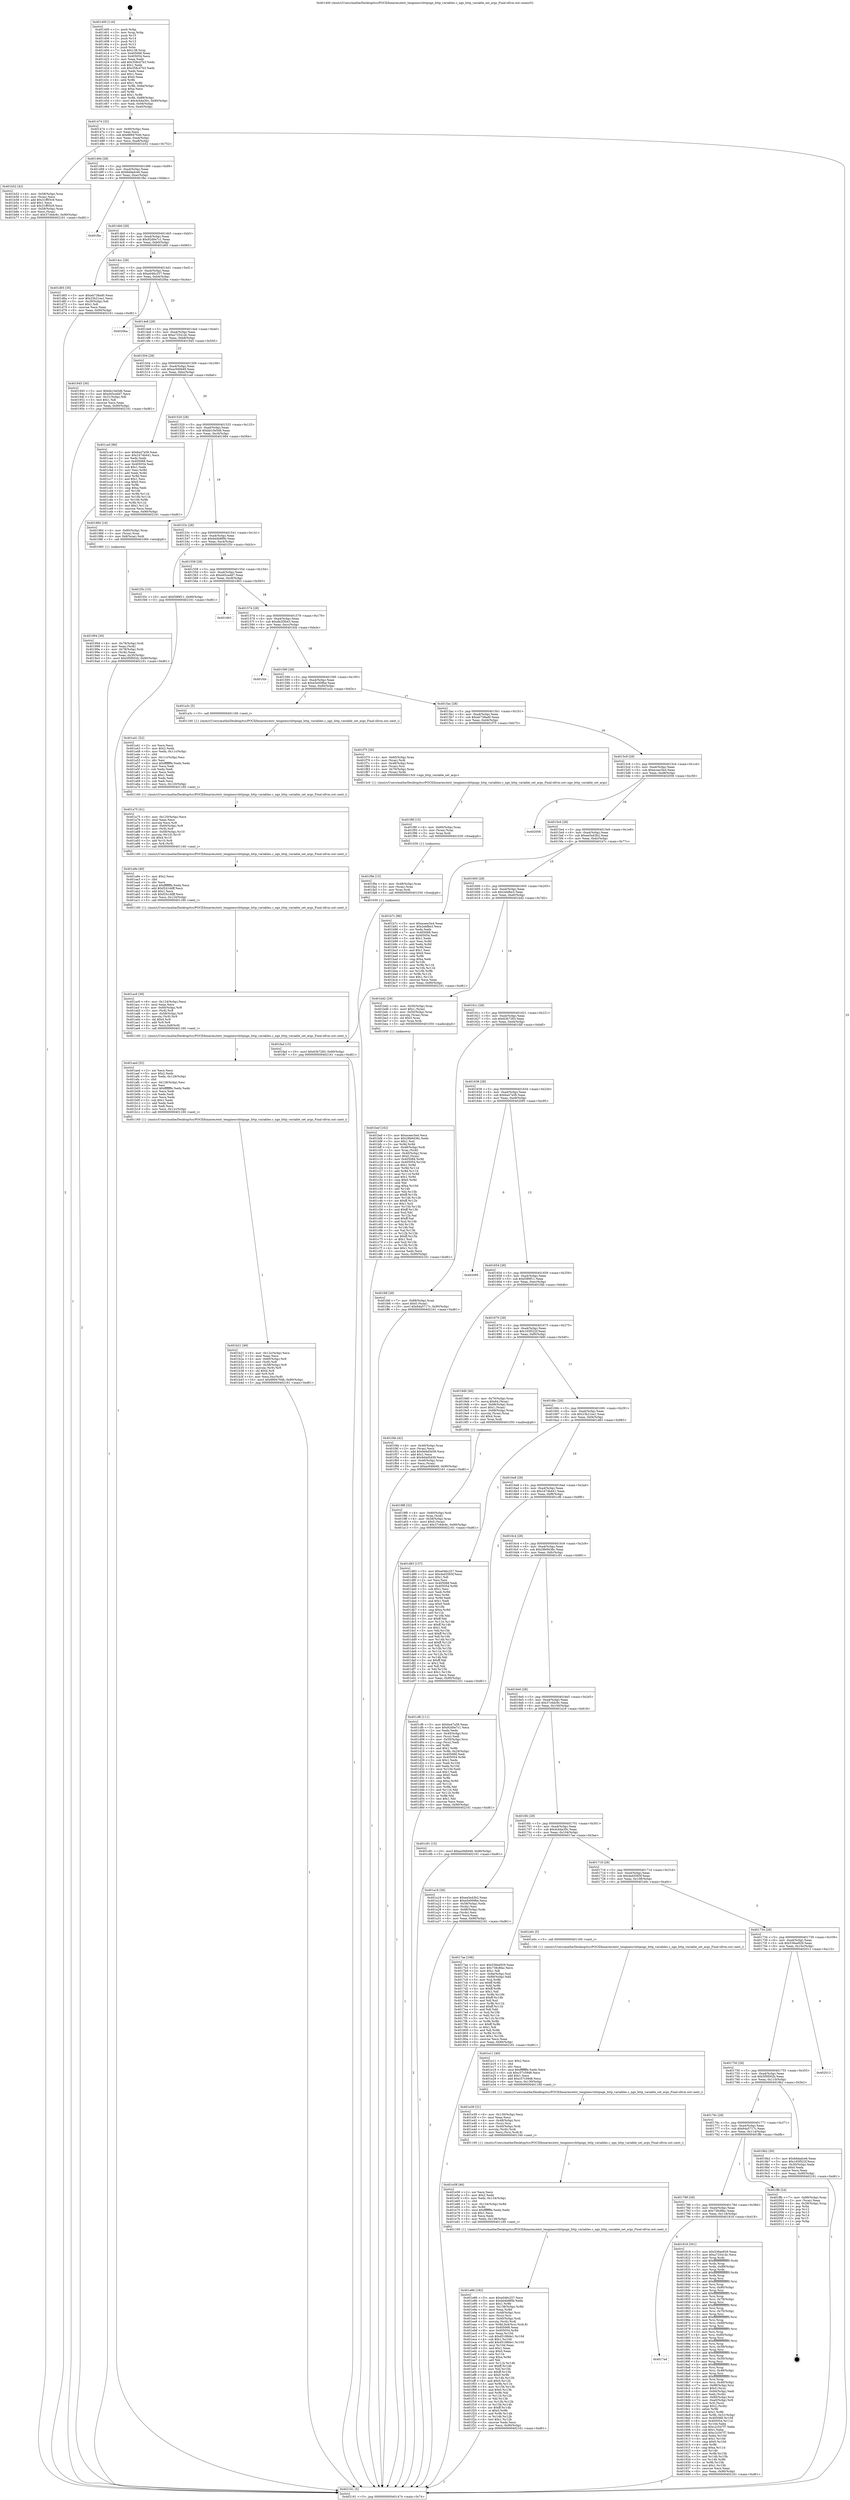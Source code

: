 digraph "0x401400" {
  label = "0x401400 (/mnt/c/Users/mathe/Desktop/tcc/POCII/binaries/extr_tenginesrchttpngx_http_variables.c_ngx_http_variable_set_args_Final-ollvm.out::main(0))"
  labelloc = "t"
  node[shape=record]

  Entry [label="",width=0.3,height=0.3,shape=circle,fillcolor=black,style=filled]
  "0x401474" [label="{
     0x401474 [32]\l
     | [instrs]\l
     &nbsp;&nbsp;0x401474 \<+6\>: mov -0x90(%rbp),%eax\l
     &nbsp;&nbsp;0x40147a \<+2\>: mov %eax,%ecx\l
     &nbsp;&nbsp;0x40147c \<+6\>: sub $0x88947646,%ecx\l
     &nbsp;&nbsp;0x401482 \<+6\>: mov %eax,-0xa4(%rbp)\l
     &nbsp;&nbsp;0x401488 \<+6\>: mov %ecx,-0xa8(%rbp)\l
     &nbsp;&nbsp;0x40148e \<+6\>: je 0000000000401b52 \<main+0x752\>\l
  }"]
  "0x401b52" [label="{
     0x401b52 [42]\l
     | [instrs]\l
     &nbsp;&nbsp;0x401b52 \<+4\>: mov -0x58(%rbp),%rax\l
     &nbsp;&nbsp;0x401b56 \<+2\>: mov (%rax),%ecx\l
     &nbsp;&nbsp;0x401b58 \<+6\>: add $0x31ff05c9,%ecx\l
     &nbsp;&nbsp;0x401b5e \<+3\>: add $0x1,%ecx\l
     &nbsp;&nbsp;0x401b61 \<+6\>: sub $0x31ff05c9,%ecx\l
     &nbsp;&nbsp;0x401b67 \<+4\>: mov -0x58(%rbp),%rax\l
     &nbsp;&nbsp;0x401b6b \<+2\>: mov %ecx,(%rax)\l
     &nbsp;&nbsp;0x401b6d \<+10\>: movl $0x37c6dc9c,-0x90(%rbp)\l
     &nbsp;&nbsp;0x401b77 \<+5\>: jmp 0000000000402161 \<main+0xd61\>\l
  }"]
  "0x401494" [label="{
     0x401494 [28]\l
     | [instrs]\l
     &nbsp;&nbsp;0x401494 \<+5\>: jmp 0000000000401499 \<main+0x99\>\l
     &nbsp;&nbsp;0x401499 \<+6\>: mov -0xa4(%rbp),%eax\l
     &nbsp;&nbsp;0x40149f \<+5\>: sub $0x8ddadce6,%eax\l
     &nbsp;&nbsp;0x4014a4 \<+6\>: mov %eax,-0xac(%rbp)\l
     &nbsp;&nbsp;0x4014aa \<+6\>: je 0000000000401fbc \<main+0xbbc\>\l
  }"]
  Exit [label="",width=0.3,height=0.3,shape=circle,fillcolor=black,style=filled,peripheries=2]
  "0x401fbc" [label="{
     0x401fbc\l
  }", style=dashed]
  "0x4014b0" [label="{
     0x4014b0 [28]\l
     | [instrs]\l
     &nbsp;&nbsp;0x4014b0 \<+5\>: jmp 00000000004014b5 \<main+0xb5\>\l
     &nbsp;&nbsp;0x4014b5 \<+6\>: mov -0xa4(%rbp),%eax\l
     &nbsp;&nbsp;0x4014bb \<+5\>: sub $0x92d0e7c1,%eax\l
     &nbsp;&nbsp;0x4014c0 \<+6\>: mov %eax,-0xb0(%rbp)\l
     &nbsp;&nbsp;0x4014c6 \<+6\>: je 0000000000401d65 \<main+0x965\>\l
  }"]
  "0x401fad" [label="{
     0x401fad [15]\l
     | [instrs]\l
     &nbsp;&nbsp;0x401fad \<+10\>: movl $0x63b7283,-0x90(%rbp)\l
     &nbsp;&nbsp;0x401fb7 \<+5\>: jmp 0000000000402161 \<main+0xd61\>\l
  }"]
  "0x401d65" [label="{
     0x401d65 [30]\l
     | [instrs]\l
     &nbsp;&nbsp;0x401d65 \<+5\>: mov $0xeb738ad0,%eax\l
     &nbsp;&nbsp;0x401d6a \<+5\>: mov $0x23b21ea1,%ecx\l
     &nbsp;&nbsp;0x401d6f \<+3\>: mov -0x29(%rbp),%dl\l
     &nbsp;&nbsp;0x401d72 \<+3\>: test $0x1,%dl\l
     &nbsp;&nbsp;0x401d75 \<+3\>: cmovne %ecx,%eax\l
     &nbsp;&nbsp;0x401d78 \<+6\>: mov %eax,-0x90(%rbp)\l
     &nbsp;&nbsp;0x401d7e \<+5\>: jmp 0000000000402161 \<main+0xd61\>\l
  }"]
  "0x4014cc" [label="{
     0x4014cc [28]\l
     | [instrs]\l
     &nbsp;&nbsp;0x4014cc \<+5\>: jmp 00000000004014d1 \<main+0xd1\>\l
     &nbsp;&nbsp;0x4014d1 \<+6\>: mov -0xa4(%rbp),%eax\l
     &nbsp;&nbsp;0x4014d7 \<+5\>: sub $0xa046c257,%eax\l
     &nbsp;&nbsp;0x4014dc \<+6\>: mov %eax,-0xb4(%rbp)\l
     &nbsp;&nbsp;0x4014e2 \<+6\>: je 00000000004020ba \<main+0xcba\>\l
  }"]
  "0x401f9e" [label="{
     0x401f9e [15]\l
     | [instrs]\l
     &nbsp;&nbsp;0x401f9e \<+4\>: mov -0x48(%rbp),%rax\l
     &nbsp;&nbsp;0x401fa2 \<+3\>: mov (%rax),%rax\l
     &nbsp;&nbsp;0x401fa5 \<+3\>: mov %rax,%rdi\l
     &nbsp;&nbsp;0x401fa8 \<+5\>: call 0000000000401030 \<free@plt\>\l
     | [calls]\l
     &nbsp;&nbsp;0x401030 \{1\} (unknown)\l
  }"]
  "0x4020ba" [label="{
     0x4020ba\l
  }", style=dashed]
  "0x4014e8" [label="{
     0x4014e8 [28]\l
     | [instrs]\l
     &nbsp;&nbsp;0x4014e8 \<+5\>: jmp 00000000004014ed \<main+0xed\>\l
     &nbsp;&nbsp;0x4014ed \<+6\>: mov -0xa4(%rbp),%eax\l
     &nbsp;&nbsp;0x4014f3 \<+5\>: sub $0xa72541dc,%eax\l
     &nbsp;&nbsp;0x4014f8 \<+6\>: mov %eax,-0xb8(%rbp)\l
     &nbsp;&nbsp;0x4014fe \<+6\>: je 0000000000401945 \<main+0x545\>\l
  }"]
  "0x401f8f" [label="{
     0x401f8f [15]\l
     | [instrs]\l
     &nbsp;&nbsp;0x401f8f \<+4\>: mov -0x60(%rbp),%rax\l
     &nbsp;&nbsp;0x401f93 \<+3\>: mov (%rax),%rax\l
     &nbsp;&nbsp;0x401f96 \<+3\>: mov %rax,%rdi\l
     &nbsp;&nbsp;0x401f99 \<+5\>: call 0000000000401030 \<free@plt\>\l
     | [calls]\l
     &nbsp;&nbsp;0x401030 \{1\} (unknown)\l
  }"]
  "0x401945" [label="{
     0x401945 [30]\l
     | [instrs]\l
     &nbsp;&nbsp;0x401945 \<+5\>: mov $0xbb10e5d6,%eax\l
     &nbsp;&nbsp;0x40194a \<+5\>: mov $0xd45cedd7,%ecx\l
     &nbsp;&nbsp;0x40194f \<+3\>: mov -0x31(%rbp),%dl\l
     &nbsp;&nbsp;0x401952 \<+3\>: test $0x1,%dl\l
     &nbsp;&nbsp;0x401955 \<+3\>: cmovne %ecx,%eax\l
     &nbsp;&nbsp;0x401958 \<+6\>: mov %eax,-0x90(%rbp)\l
     &nbsp;&nbsp;0x40195e \<+5\>: jmp 0000000000402161 \<main+0xd61\>\l
  }"]
  "0x401504" [label="{
     0x401504 [28]\l
     | [instrs]\l
     &nbsp;&nbsp;0x401504 \<+5\>: jmp 0000000000401509 \<main+0x109\>\l
     &nbsp;&nbsp;0x401509 \<+6\>: mov -0xa4(%rbp),%eax\l
     &nbsp;&nbsp;0x40150f \<+5\>: sub $0xac949d49,%eax\l
     &nbsp;&nbsp;0x401514 \<+6\>: mov %eax,-0xbc(%rbp)\l
     &nbsp;&nbsp;0x40151a \<+6\>: je 0000000000401ca0 \<main+0x8a0\>\l
  }"]
  "0x401e86" [label="{
     0x401e86 [182]\l
     | [instrs]\l
     &nbsp;&nbsp;0x401e86 \<+5\>: mov $0xa046c257,%ecx\l
     &nbsp;&nbsp;0x401e8b \<+5\>: mov $0xbd4b8f0b,%edx\l
     &nbsp;&nbsp;0x401e90 \<+3\>: mov $0x1,%r9b\l
     &nbsp;&nbsp;0x401e93 \<+7\>: mov -0x138(%rbp),%r8d\l
     &nbsp;&nbsp;0x401e9a \<+4\>: imul %eax,%r8d\l
     &nbsp;&nbsp;0x401e9e \<+4\>: mov -0x48(%rbp),%rsi\l
     &nbsp;&nbsp;0x401ea2 \<+3\>: mov (%rsi),%rsi\l
     &nbsp;&nbsp;0x401ea5 \<+4\>: mov -0x40(%rbp),%rdi\l
     &nbsp;&nbsp;0x401ea9 \<+3\>: movslq (%rdi),%rdi\l
     &nbsp;&nbsp;0x401eac \<+5\>: mov %r8d,0x4(%rsi,%rdi,8)\l
     &nbsp;&nbsp;0x401eb1 \<+7\>: mov 0x405068,%eax\l
     &nbsp;&nbsp;0x401eb8 \<+8\>: mov 0x405054,%r8d\l
     &nbsp;&nbsp;0x401ec0 \<+3\>: mov %eax,%r10d\l
     &nbsp;&nbsp;0x401ec3 \<+7\>: sub $0xd5188de1,%r10d\l
     &nbsp;&nbsp;0x401eca \<+4\>: sub $0x1,%r10d\l
     &nbsp;&nbsp;0x401ece \<+7\>: add $0xd5188de1,%r10d\l
     &nbsp;&nbsp;0x401ed5 \<+4\>: imul %r10d,%eax\l
     &nbsp;&nbsp;0x401ed9 \<+3\>: and $0x1,%eax\l
     &nbsp;&nbsp;0x401edc \<+3\>: cmp $0x0,%eax\l
     &nbsp;&nbsp;0x401edf \<+4\>: sete %r11b\l
     &nbsp;&nbsp;0x401ee3 \<+4\>: cmp $0xa,%r8d\l
     &nbsp;&nbsp;0x401ee7 \<+3\>: setl %bl\l
     &nbsp;&nbsp;0x401eea \<+3\>: mov %r11b,%r14b\l
     &nbsp;&nbsp;0x401eed \<+4\>: xor $0xff,%r14b\l
     &nbsp;&nbsp;0x401ef1 \<+3\>: mov %bl,%r15b\l
     &nbsp;&nbsp;0x401ef4 \<+4\>: xor $0xff,%r15b\l
     &nbsp;&nbsp;0x401ef8 \<+4\>: xor $0x0,%r9b\l
     &nbsp;&nbsp;0x401efc \<+3\>: mov %r14b,%r12b\l
     &nbsp;&nbsp;0x401eff \<+4\>: and $0x0,%r12b\l
     &nbsp;&nbsp;0x401f03 \<+3\>: and %r9b,%r11b\l
     &nbsp;&nbsp;0x401f06 \<+3\>: mov %r15b,%r13b\l
     &nbsp;&nbsp;0x401f09 \<+4\>: and $0x0,%r13b\l
     &nbsp;&nbsp;0x401f0d \<+3\>: and %r9b,%bl\l
     &nbsp;&nbsp;0x401f10 \<+3\>: or %r11b,%r12b\l
     &nbsp;&nbsp;0x401f13 \<+3\>: or %bl,%r13b\l
     &nbsp;&nbsp;0x401f16 \<+3\>: xor %r13b,%r12b\l
     &nbsp;&nbsp;0x401f19 \<+3\>: or %r15b,%r14b\l
     &nbsp;&nbsp;0x401f1c \<+4\>: xor $0xff,%r14b\l
     &nbsp;&nbsp;0x401f20 \<+4\>: or $0x0,%r9b\l
     &nbsp;&nbsp;0x401f24 \<+3\>: and %r9b,%r14b\l
     &nbsp;&nbsp;0x401f27 \<+3\>: or %r14b,%r12b\l
     &nbsp;&nbsp;0x401f2a \<+4\>: test $0x1,%r12b\l
     &nbsp;&nbsp;0x401f2e \<+3\>: cmovne %edx,%ecx\l
     &nbsp;&nbsp;0x401f31 \<+6\>: mov %ecx,-0x90(%rbp)\l
     &nbsp;&nbsp;0x401f37 \<+5\>: jmp 0000000000402161 \<main+0xd61\>\l
  }"]
  "0x401ca0" [label="{
     0x401ca0 [86]\l
     | [instrs]\l
     &nbsp;&nbsp;0x401ca0 \<+5\>: mov $0x6a47a58,%eax\l
     &nbsp;&nbsp;0x401ca5 \<+5\>: mov $0x2474b441,%ecx\l
     &nbsp;&nbsp;0x401caa \<+2\>: xor %edx,%edx\l
     &nbsp;&nbsp;0x401cac \<+7\>: mov 0x405068,%esi\l
     &nbsp;&nbsp;0x401cb3 \<+7\>: mov 0x405054,%edi\l
     &nbsp;&nbsp;0x401cba \<+3\>: sub $0x1,%edx\l
     &nbsp;&nbsp;0x401cbd \<+3\>: mov %esi,%r8d\l
     &nbsp;&nbsp;0x401cc0 \<+3\>: add %edx,%r8d\l
     &nbsp;&nbsp;0x401cc3 \<+4\>: imul %r8d,%esi\l
     &nbsp;&nbsp;0x401cc7 \<+3\>: and $0x1,%esi\l
     &nbsp;&nbsp;0x401cca \<+3\>: cmp $0x0,%esi\l
     &nbsp;&nbsp;0x401ccd \<+4\>: sete %r9b\l
     &nbsp;&nbsp;0x401cd1 \<+3\>: cmp $0xa,%edi\l
     &nbsp;&nbsp;0x401cd4 \<+4\>: setl %r10b\l
     &nbsp;&nbsp;0x401cd8 \<+3\>: mov %r9b,%r11b\l
     &nbsp;&nbsp;0x401cdb \<+3\>: and %r10b,%r11b\l
     &nbsp;&nbsp;0x401cde \<+3\>: xor %r10b,%r9b\l
     &nbsp;&nbsp;0x401ce1 \<+3\>: or %r9b,%r11b\l
     &nbsp;&nbsp;0x401ce4 \<+4\>: test $0x1,%r11b\l
     &nbsp;&nbsp;0x401ce8 \<+3\>: cmovne %ecx,%eax\l
     &nbsp;&nbsp;0x401ceb \<+6\>: mov %eax,-0x90(%rbp)\l
     &nbsp;&nbsp;0x401cf1 \<+5\>: jmp 0000000000402161 \<main+0xd61\>\l
  }"]
  "0x401520" [label="{
     0x401520 [28]\l
     | [instrs]\l
     &nbsp;&nbsp;0x401520 \<+5\>: jmp 0000000000401525 \<main+0x125\>\l
     &nbsp;&nbsp;0x401525 \<+6\>: mov -0xa4(%rbp),%eax\l
     &nbsp;&nbsp;0x40152b \<+5\>: sub $0xbb10e5d6,%eax\l
     &nbsp;&nbsp;0x401530 \<+6\>: mov %eax,-0xc0(%rbp)\l
     &nbsp;&nbsp;0x401536 \<+6\>: je 0000000000401984 \<main+0x584\>\l
  }"]
  "0x401e58" [label="{
     0x401e58 [46]\l
     | [instrs]\l
     &nbsp;&nbsp;0x401e58 \<+2\>: xor %ecx,%ecx\l
     &nbsp;&nbsp;0x401e5a \<+5\>: mov $0x2,%edx\l
     &nbsp;&nbsp;0x401e5f \<+6\>: mov %edx,-0x134(%rbp)\l
     &nbsp;&nbsp;0x401e65 \<+1\>: cltd\l
     &nbsp;&nbsp;0x401e66 \<+7\>: mov -0x134(%rbp),%r8d\l
     &nbsp;&nbsp;0x401e6d \<+3\>: idiv %r8d\l
     &nbsp;&nbsp;0x401e70 \<+6\>: imul $0xfffffffe,%edx,%edx\l
     &nbsp;&nbsp;0x401e76 \<+3\>: sub $0x1,%ecx\l
     &nbsp;&nbsp;0x401e79 \<+2\>: sub %ecx,%edx\l
     &nbsp;&nbsp;0x401e7b \<+6\>: mov %edx,-0x138(%rbp)\l
     &nbsp;&nbsp;0x401e81 \<+5\>: call 0000000000401160 \<next_i\>\l
     | [calls]\l
     &nbsp;&nbsp;0x401160 \{1\} (/mnt/c/Users/mathe/Desktop/tcc/POCII/binaries/extr_tenginesrchttpngx_http_variables.c_ngx_http_variable_set_args_Final-ollvm.out::next_i)\l
  }"]
  "0x401984" [label="{
     0x401984 [16]\l
     | [instrs]\l
     &nbsp;&nbsp;0x401984 \<+4\>: mov -0x80(%rbp),%rax\l
     &nbsp;&nbsp;0x401988 \<+3\>: mov (%rax),%rax\l
     &nbsp;&nbsp;0x40198b \<+4\>: mov 0x8(%rax),%rdi\l
     &nbsp;&nbsp;0x40198f \<+5\>: call 0000000000401060 \<atoi@plt\>\l
     | [calls]\l
     &nbsp;&nbsp;0x401060 \{1\} (unknown)\l
  }"]
  "0x40153c" [label="{
     0x40153c [28]\l
     | [instrs]\l
     &nbsp;&nbsp;0x40153c \<+5\>: jmp 0000000000401541 \<main+0x141\>\l
     &nbsp;&nbsp;0x401541 \<+6\>: mov -0xa4(%rbp),%eax\l
     &nbsp;&nbsp;0x401547 \<+5\>: sub $0xbd4b8f0b,%eax\l
     &nbsp;&nbsp;0x40154c \<+6\>: mov %eax,-0xc4(%rbp)\l
     &nbsp;&nbsp;0x401552 \<+6\>: je 0000000000401f3c \<main+0xb3c\>\l
  }"]
  "0x401e39" [label="{
     0x401e39 [31]\l
     | [instrs]\l
     &nbsp;&nbsp;0x401e39 \<+6\>: mov -0x130(%rbp),%ecx\l
     &nbsp;&nbsp;0x401e3f \<+3\>: imul %eax,%ecx\l
     &nbsp;&nbsp;0x401e42 \<+4\>: mov -0x48(%rbp),%rsi\l
     &nbsp;&nbsp;0x401e46 \<+3\>: mov (%rsi),%rsi\l
     &nbsp;&nbsp;0x401e49 \<+4\>: mov -0x40(%rbp),%rdi\l
     &nbsp;&nbsp;0x401e4d \<+3\>: movslq (%rdi),%rdi\l
     &nbsp;&nbsp;0x401e50 \<+3\>: mov %ecx,(%rsi,%rdi,8)\l
     &nbsp;&nbsp;0x401e53 \<+5\>: call 0000000000401160 \<next_i\>\l
     | [calls]\l
     &nbsp;&nbsp;0x401160 \{1\} (/mnt/c/Users/mathe/Desktop/tcc/POCII/binaries/extr_tenginesrchttpngx_http_variables.c_ngx_http_variable_set_args_Final-ollvm.out::next_i)\l
  }"]
  "0x401f3c" [label="{
     0x401f3c [15]\l
     | [instrs]\l
     &nbsp;&nbsp;0x401f3c \<+10\>: movl $0xf389f11,-0x90(%rbp)\l
     &nbsp;&nbsp;0x401f46 \<+5\>: jmp 0000000000402161 \<main+0xd61\>\l
  }"]
  "0x401558" [label="{
     0x401558 [28]\l
     | [instrs]\l
     &nbsp;&nbsp;0x401558 \<+5\>: jmp 000000000040155d \<main+0x15d\>\l
     &nbsp;&nbsp;0x40155d \<+6\>: mov -0xa4(%rbp),%eax\l
     &nbsp;&nbsp;0x401563 \<+5\>: sub $0xd45cedd7,%eax\l
     &nbsp;&nbsp;0x401568 \<+6\>: mov %eax,-0xc8(%rbp)\l
     &nbsp;&nbsp;0x40156e \<+6\>: je 0000000000401963 \<main+0x563\>\l
  }"]
  "0x401e11" [label="{
     0x401e11 [40]\l
     | [instrs]\l
     &nbsp;&nbsp;0x401e11 \<+5\>: mov $0x2,%ecx\l
     &nbsp;&nbsp;0x401e16 \<+1\>: cltd\l
     &nbsp;&nbsp;0x401e17 \<+2\>: idiv %ecx\l
     &nbsp;&nbsp;0x401e19 \<+6\>: imul $0xfffffffe,%edx,%ecx\l
     &nbsp;&nbsp;0x401e1f \<+6\>: sub $0xc57c59d8,%ecx\l
     &nbsp;&nbsp;0x401e25 \<+3\>: add $0x1,%ecx\l
     &nbsp;&nbsp;0x401e28 \<+6\>: add $0xc57c59d8,%ecx\l
     &nbsp;&nbsp;0x401e2e \<+6\>: mov %ecx,-0x130(%rbp)\l
     &nbsp;&nbsp;0x401e34 \<+5\>: call 0000000000401160 \<next_i\>\l
     | [calls]\l
     &nbsp;&nbsp;0x401160 \{1\} (/mnt/c/Users/mathe/Desktop/tcc/POCII/binaries/extr_tenginesrchttpngx_http_variables.c_ngx_http_variable_set_args_Final-ollvm.out::next_i)\l
  }"]
  "0x401963" [label="{
     0x401963\l
  }", style=dashed]
  "0x401574" [label="{
     0x401574 [28]\l
     | [instrs]\l
     &nbsp;&nbsp;0x401574 \<+5\>: jmp 0000000000401579 \<main+0x179\>\l
     &nbsp;&nbsp;0x401579 \<+6\>: mov -0xa4(%rbp),%eax\l
     &nbsp;&nbsp;0x40157f \<+5\>: sub $0xdb2f3b43,%eax\l
     &nbsp;&nbsp;0x401584 \<+6\>: mov %eax,-0xcc(%rbp)\l
     &nbsp;&nbsp;0x40158a \<+6\>: je 0000000000401fcb \<main+0xbcb\>\l
  }"]
  "0x401bef" [label="{
     0x401bef [162]\l
     | [instrs]\l
     &nbsp;&nbsp;0x401bef \<+5\>: mov $0xeceec5e4,%ecx\l
     &nbsp;&nbsp;0x401bf4 \<+5\>: mov $0x28b9438c,%edx\l
     &nbsp;&nbsp;0x401bf9 \<+3\>: mov $0x1,%sil\l
     &nbsp;&nbsp;0x401bfc \<+3\>: xor %r8d,%r8d\l
     &nbsp;&nbsp;0x401bff \<+4\>: mov -0x48(%rbp),%rdi\l
     &nbsp;&nbsp;0x401c03 \<+3\>: mov %rax,(%rdi)\l
     &nbsp;&nbsp;0x401c06 \<+4\>: mov -0x40(%rbp),%rax\l
     &nbsp;&nbsp;0x401c0a \<+6\>: movl $0x0,(%rax)\l
     &nbsp;&nbsp;0x401c10 \<+8\>: mov 0x405068,%r9d\l
     &nbsp;&nbsp;0x401c18 \<+8\>: mov 0x405054,%r10d\l
     &nbsp;&nbsp;0x401c20 \<+4\>: sub $0x1,%r8d\l
     &nbsp;&nbsp;0x401c24 \<+3\>: mov %r9d,%r11d\l
     &nbsp;&nbsp;0x401c27 \<+3\>: add %r8d,%r11d\l
     &nbsp;&nbsp;0x401c2a \<+4\>: imul %r11d,%r9d\l
     &nbsp;&nbsp;0x401c2e \<+4\>: and $0x1,%r9d\l
     &nbsp;&nbsp;0x401c32 \<+4\>: cmp $0x0,%r9d\l
     &nbsp;&nbsp;0x401c36 \<+3\>: sete %bl\l
     &nbsp;&nbsp;0x401c39 \<+4\>: cmp $0xa,%r10d\l
     &nbsp;&nbsp;0x401c3d \<+4\>: setl %r14b\l
     &nbsp;&nbsp;0x401c41 \<+3\>: mov %bl,%r15b\l
     &nbsp;&nbsp;0x401c44 \<+4\>: xor $0xff,%r15b\l
     &nbsp;&nbsp;0x401c48 \<+3\>: mov %r14b,%r12b\l
     &nbsp;&nbsp;0x401c4b \<+4\>: xor $0xff,%r12b\l
     &nbsp;&nbsp;0x401c4f \<+4\>: xor $0x1,%sil\l
     &nbsp;&nbsp;0x401c53 \<+3\>: mov %r15b,%r13b\l
     &nbsp;&nbsp;0x401c56 \<+4\>: and $0xff,%r13b\l
     &nbsp;&nbsp;0x401c5a \<+3\>: and %sil,%bl\l
     &nbsp;&nbsp;0x401c5d \<+3\>: mov %r12b,%al\l
     &nbsp;&nbsp;0x401c60 \<+2\>: and $0xff,%al\l
     &nbsp;&nbsp;0x401c62 \<+3\>: and %sil,%r14b\l
     &nbsp;&nbsp;0x401c65 \<+3\>: or %bl,%r13b\l
     &nbsp;&nbsp;0x401c68 \<+3\>: or %r14b,%al\l
     &nbsp;&nbsp;0x401c6b \<+3\>: xor %al,%r13b\l
     &nbsp;&nbsp;0x401c6e \<+3\>: or %r12b,%r15b\l
     &nbsp;&nbsp;0x401c71 \<+4\>: xor $0xff,%r15b\l
     &nbsp;&nbsp;0x401c75 \<+4\>: or $0x1,%sil\l
     &nbsp;&nbsp;0x401c79 \<+3\>: and %sil,%r15b\l
     &nbsp;&nbsp;0x401c7c \<+3\>: or %r15b,%r13b\l
     &nbsp;&nbsp;0x401c7f \<+4\>: test $0x1,%r13b\l
     &nbsp;&nbsp;0x401c83 \<+3\>: cmovne %edx,%ecx\l
     &nbsp;&nbsp;0x401c86 \<+6\>: mov %ecx,-0x90(%rbp)\l
     &nbsp;&nbsp;0x401c8c \<+5\>: jmp 0000000000402161 \<main+0xd61\>\l
  }"]
  "0x401fcb" [label="{
     0x401fcb\l
  }", style=dashed]
  "0x401590" [label="{
     0x401590 [28]\l
     | [instrs]\l
     &nbsp;&nbsp;0x401590 \<+5\>: jmp 0000000000401595 \<main+0x195\>\l
     &nbsp;&nbsp;0x401595 \<+6\>: mov -0xa4(%rbp),%eax\l
     &nbsp;&nbsp;0x40159b \<+5\>: sub $0xe5e009be,%eax\l
     &nbsp;&nbsp;0x4015a0 \<+6\>: mov %eax,-0xd0(%rbp)\l
     &nbsp;&nbsp;0x4015a6 \<+6\>: je 0000000000401a3c \<main+0x63c\>\l
  }"]
  "0x401b21" [label="{
     0x401b21 [49]\l
     | [instrs]\l
     &nbsp;&nbsp;0x401b21 \<+6\>: mov -0x12c(%rbp),%ecx\l
     &nbsp;&nbsp;0x401b27 \<+3\>: imul %eax,%ecx\l
     &nbsp;&nbsp;0x401b2a \<+4\>: mov -0x60(%rbp),%r8\l
     &nbsp;&nbsp;0x401b2e \<+3\>: mov (%r8),%r8\l
     &nbsp;&nbsp;0x401b31 \<+4\>: mov -0x58(%rbp),%r9\l
     &nbsp;&nbsp;0x401b35 \<+3\>: movslq (%r9),%r9\l
     &nbsp;&nbsp;0x401b38 \<+4\>: shl $0x4,%r9\l
     &nbsp;&nbsp;0x401b3c \<+3\>: add %r9,%r8\l
     &nbsp;&nbsp;0x401b3f \<+4\>: mov %ecx,0xc(%r8)\l
     &nbsp;&nbsp;0x401b43 \<+10\>: movl $0x88947646,-0x90(%rbp)\l
     &nbsp;&nbsp;0x401b4d \<+5\>: jmp 0000000000402161 \<main+0xd61\>\l
  }"]
  "0x401a3c" [label="{
     0x401a3c [5]\l
     | [instrs]\l
     &nbsp;&nbsp;0x401a3c \<+5\>: call 0000000000401160 \<next_i\>\l
     | [calls]\l
     &nbsp;&nbsp;0x401160 \{1\} (/mnt/c/Users/mathe/Desktop/tcc/POCII/binaries/extr_tenginesrchttpngx_http_variables.c_ngx_http_variable_set_args_Final-ollvm.out::next_i)\l
  }"]
  "0x4015ac" [label="{
     0x4015ac [28]\l
     | [instrs]\l
     &nbsp;&nbsp;0x4015ac \<+5\>: jmp 00000000004015b1 \<main+0x1b1\>\l
     &nbsp;&nbsp;0x4015b1 \<+6\>: mov -0xa4(%rbp),%eax\l
     &nbsp;&nbsp;0x4015b7 \<+5\>: sub $0xeb738ad0,%eax\l
     &nbsp;&nbsp;0x4015bc \<+6\>: mov %eax,-0xd4(%rbp)\l
     &nbsp;&nbsp;0x4015c2 \<+6\>: je 0000000000401f75 \<main+0xb75\>\l
  }"]
  "0x401aed" [label="{
     0x401aed [52]\l
     | [instrs]\l
     &nbsp;&nbsp;0x401aed \<+2\>: xor %ecx,%ecx\l
     &nbsp;&nbsp;0x401aef \<+5\>: mov $0x2,%edx\l
     &nbsp;&nbsp;0x401af4 \<+6\>: mov %edx,-0x128(%rbp)\l
     &nbsp;&nbsp;0x401afa \<+1\>: cltd\l
     &nbsp;&nbsp;0x401afb \<+6\>: mov -0x128(%rbp),%esi\l
     &nbsp;&nbsp;0x401b01 \<+2\>: idiv %esi\l
     &nbsp;&nbsp;0x401b03 \<+6\>: imul $0xfffffffe,%edx,%edx\l
     &nbsp;&nbsp;0x401b09 \<+2\>: mov %ecx,%edi\l
     &nbsp;&nbsp;0x401b0b \<+2\>: sub %edx,%edi\l
     &nbsp;&nbsp;0x401b0d \<+2\>: mov %ecx,%edx\l
     &nbsp;&nbsp;0x401b0f \<+3\>: sub $0x1,%edx\l
     &nbsp;&nbsp;0x401b12 \<+2\>: add %edx,%edi\l
     &nbsp;&nbsp;0x401b14 \<+2\>: sub %edi,%ecx\l
     &nbsp;&nbsp;0x401b16 \<+6\>: mov %ecx,-0x12c(%rbp)\l
     &nbsp;&nbsp;0x401b1c \<+5\>: call 0000000000401160 \<next_i\>\l
     | [calls]\l
     &nbsp;&nbsp;0x401160 \{1\} (/mnt/c/Users/mathe/Desktop/tcc/POCII/binaries/extr_tenginesrchttpngx_http_variables.c_ngx_http_variable_set_args_Final-ollvm.out::next_i)\l
  }"]
  "0x401f75" [label="{
     0x401f75 [26]\l
     | [instrs]\l
     &nbsp;&nbsp;0x401f75 \<+4\>: mov -0x60(%rbp),%rax\l
     &nbsp;&nbsp;0x401f79 \<+3\>: mov (%rax),%rdi\l
     &nbsp;&nbsp;0x401f7c \<+4\>: mov -0x48(%rbp),%rax\l
     &nbsp;&nbsp;0x401f80 \<+3\>: mov (%rax),%rsi\l
     &nbsp;&nbsp;0x401f83 \<+4\>: mov -0x70(%rbp),%rax\l
     &nbsp;&nbsp;0x401f87 \<+3\>: mov (%rax),%rdx\l
     &nbsp;&nbsp;0x401f8a \<+5\>: call 00000000004013c0 \<ngx_http_variable_set_args\>\l
     | [calls]\l
     &nbsp;&nbsp;0x4013c0 \{1\} (/mnt/c/Users/mathe/Desktop/tcc/POCII/binaries/extr_tenginesrchttpngx_http_variables.c_ngx_http_variable_set_args_Final-ollvm.out::ngx_http_variable_set_args)\l
  }"]
  "0x4015c8" [label="{
     0x4015c8 [28]\l
     | [instrs]\l
     &nbsp;&nbsp;0x4015c8 \<+5\>: jmp 00000000004015cd \<main+0x1cd\>\l
     &nbsp;&nbsp;0x4015cd \<+6\>: mov -0xa4(%rbp),%eax\l
     &nbsp;&nbsp;0x4015d3 \<+5\>: sub $0xeceec5e4,%eax\l
     &nbsp;&nbsp;0x4015d8 \<+6\>: mov %eax,-0xd8(%rbp)\l
     &nbsp;&nbsp;0x4015de \<+6\>: je 0000000000402058 \<main+0xc58\>\l
  }"]
  "0x401ac6" [label="{
     0x401ac6 [39]\l
     | [instrs]\l
     &nbsp;&nbsp;0x401ac6 \<+6\>: mov -0x124(%rbp),%ecx\l
     &nbsp;&nbsp;0x401acc \<+3\>: imul %eax,%ecx\l
     &nbsp;&nbsp;0x401acf \<+4\>: mov -0x60(%rbp),%r8\l
     &nbsp;&nbsp;0x401ad3 \<+3\>: mov (%r8),%r8\l
     &nbsp;&nbsp;0x401ad6 \<+4\>: mov -0x58(%rbp),%r9\l
     &nbsp;&nbsp;0x401ada \<+3\>: movslq (%r9),%r9\l
     &nbsp;&nbsp;0x401add \<+4\>: shl $0x4,%r9\l
     &nbsp;&nbsp;0x401ae1 \<+3\>: add %r9,%r8\l
     &nbsp;&nbsp;0x401ae4 \<+4\>: mov %ecx,0x8(%r8)\l
     &nbsp;&nbsp;0x401ae8 \<+5\>: call 0000000000401160 \<next_i\>\l
     | [calls]\l
     &nbsp;&nbsp;0x401160 \{1\} (/mnt/c/Users/mathe/Desktop/tcc/POCII/binaries/extr_tenginesrchttpngx_http_variables.c_ngx_http_variable_set_args_Final-ollvm.out::next_i)\l
  }"]
  "0x402058" [label="{
     0x402058\l
  }", style=dashed]
  "0x4015e4" [label="{
     0x4015e4 [28]\l
     | [instrs]\l
     &nbsp;&nbsp;0x4015e4 \<+5\>: jmp 00000000004015e9 \<main+0x1e9\>\l
     &nbsp;&nbsp;0x4015e9 \<+6\>: mov -0xa4(%rbp),%eax\l
     &nbsp;&nbsp;0x4015ef \<+5\>: sub $0xee5a43b2,%eax\l
     &nbsp;&nbsp;0x4015f4 \<+6\>: mov %eax,-0xdc(%rbp)\l
     &nbsp;&nbsp;0x4015fa \<+6\>: je 0000000000401b7c \<main+0x77c\>\l
  }"]
  "0x401a9e" [label="{
     0x401a9e [40]\l
     | [instrs]\l
     &nbsp;&nbsp;0x401a9e \<+5\>: mov $0x2,%ecx\l
     &nbsp;&nbsp;0x401aa3 \<+1\>: cltd\l
     &nbsp;&nbsp;0x401aa4 \<+2\>: idiv %ecx\l
     &nbsp;&nbsp;0x401aa6 \<+6\>: imul $0xfffffffe,%edx,%ecx\l
     &nbsp;&nbsp;0x401aac \<+6\>: add $0xf241ddff,%ecx\l
     &nbsp;&nbsp;0x401ab2 \<+3\>: add $0x1,%ecx\l
     &nbsp;&nbsp;0x401ab5 \<+6\>: sub $0xf241ddff,%ecx\l
     &nbsp;&nbsp;0x401abb \<+6\>: mov %ecx,-0x124(%rbp)\l
     &nbsp;&nbsp;0x401ac1 \<+5\>: call 0000000000401160 \<next_i\>\l
     | [calls]\l
     &nbsp;&nbsp;0x401160 \{1\} (/mnt/c/Users/mathe/Desktop/tcc/POCII/binaries/extr_tenginesrchttpngx_http_variables.c_ngx_http_variable_set_args_Final-ollvm.out::next_i)\l
  }"]
  "0x401b7c" [label="{
     0x401b7c [86]\l
     | [instrs]\l
     &nbsp;&nbsp;0x401b7c \<+5\>: mov $0xeceec5e4,%eax\l
     &nbsp;&nbsp;0x401b81 \<+5\>: mov $0x2ebfbe3,%ecx\l
     &nbsp;&nbsp;0x401b86 \<+2\>: xor %edx,%edx\l
     &nbsp;&nbsp;0x401b88 \<+7\>: mov 0x405068,%esi\l
     &nbsp;&nbsp;0x401b8f \<+7\>: mov 0x405054,%edi\l
     &nbsp;&nbsp;0x401b96 \<+3\>: sub $0x1,%edx\l
     &nbsp;&nbsp;0x401b99 \<+3\>: mov %esi,%r8d\l
     &nbsp;&nbsp;0x401b9c \<+3\>: add %edx,%r8d\l
     &nbsp;&nbsp;0x401b9f \<+4\>: imul %r8d,%esi\l
     &nbsp;&nbsp;0x401ba3 \<+3\>: and $0x1,%esi\l
     &nbsp;&nbsp;0x401ba6 \<+3\>: cmp $0x0,%esi\l
     &nbsp;&nbsp;0x401ba9 \<+4\>: sete %r9b\l
     &nbsp;&nbsp;0x401bad \<+3\>: cmp $0xa,%edi\l
     &nbsp;&nbsp;0x401bb0 \<+4\>: setl %r10b\l
     &nbsp;&nbsp;0x401bb4 \<+3\>: mov %r9b,%r11b\l
     &nbsp;&nbsp;0x401bb7 \<+3\>: and %r10b,%r11b\l
     &nbsp;&nbsp;0x401bba \<+3\>: xor %r10b,%r9b\l
     &nbsp;&nbsp;0x401bbd \<+3\>: or %r9b,%r11b\l
     &nbsp;&nbsp;0x401bc0 \<+4\>: test $0x1,%r11b\l
     &nbsp;&nbsp;0x401bc4 \<+3\>: cmovne %ecx,%eax\l
     &nbsp;&nbsp;0x401bc7 \<+6\>: mov %eax,-0x90(%rbp)\l
     &nbsp;&nbsp;0x401bcd \<+5\>: jmp 0000000000402161 \<main+0xd61\>\l
  }"]
  "0x401600" [label="{
     0x401600 [28]\l
     | [instrs]\l
     &nbsp;&nbsp;0x401600 \<+5\>: jmp 0000000000401605 \<main+0x205\>\l
     &nbsp;&nbsp;0x401605 \<+6\>: mov -0xa4(%rbp),%eax\l
     &nbsp;&nbsp;0x40160b \<+5\>: sub $0x2ebfbe3,%eax\l
     &nbsp;&nbsp;0x401610 \<+6\>: mov %eax,-0xe0(%rbp)\l
     &nbsp;&nbsp;0x401616 \<+6\>: je 0000000000401bd2 \<main+0x7d2\>\l
  }"]
  "0x401a75" [label="{
     0x401a75 [41]\l
     | [instrs]\l
     &nbsp;&nbsp;0x401a75 \<+6\>: mov -0x120(%rbp),%ecx\l
     &nbsp;&nbsp;0x401a7b \<+3\>: imul %eax,%ecx\l
     &nbsp;&nbsp;0x401a7e \<+3\>: movslq %ecx,%r8\l
     &nbsp;&nbsp;0x401a81 \<+4\>: mov -0x60(%rbp),%r9\l
     &nbsp;&nbsp;0x401a85 \<+3\>: mov (%r9),%r9\l
     &nbsp;&nbsp;0x401a88 \<+4\>: mov -0x58(%rbp),%r10\l
     &nbsp;&nbsp;0x401a8c \<+3\>: movslq (%r10),%r10\l
     &nbsp;&nbsp;0x401a8f \<+4\>: shl $0x4,%r10\l
     &nbsp;&nbsp;0x401a93 \<+3\>: add %r10,%r9\l
     &nbsp;&nbsp;0x401a96 \<+3\>: mov %r8,(%r9)\l
     &nbsp;&nbsp;0x401a99 \<+5\>: call 0000000000401160 \<next_i\>\l
     | [calls]\l
     &nbsp;&nbsp;0x401160 \{1\} (/mnt/c/Users/mathe/Desktop/tcc/POCII/binaries/extr_tenginesrchttpngx_http_variables.c_ngx_http_variable_set_args_Final-ollvm.out::next_i)\l
  }"]
  "0x401bd2" [label="{
     0x401bd2 [29]\l
     | [instrs]\l
     &nbsp;&nbsp;0x401bd2 \<+4\>: mov -0x50(%rbp),%rax\l
     &nbsp;&nbsp;0x401bd6 \<+6\>: movl $0x1,(%rax)\l
     &nbsp;&nbsp;0x401bdc \<+4\>: mov -0x50(%rbp),%rax\l
     &nbsp;&nbsp;0x401be0 \<+3\>: movslq (%rax),%rax\l
     &nbsp;&nbsp;0x401be3 \<+4\>: shl $0x3,%rax\l
     &nbsp;&nbsp;0x401be7 \<+3\>: mov %rax,%rdi\l
     &nbsp;&nbsp;0x401bea \<+5\>: call 0000000000401050 \<malloc@plt\>\l
     | [calls]\l
     &nbsp;&nbsp;0x401050 \{1\} (unknown)\l
  }"]
  "0x40161c" [label="{
     0x40161c [28]\l
     | [instrs]\l
     &nbsp;&nbsp;0x40161c \<+5\>: jmp 0000000000401621 \<main+0x221\>\l
     &nbsp;&nbsp;0x401621 \<+6\>: mov -0xa4(%rbp),%eax\l
     &nbsp;&nbsp;0x401627 \<+5\>: sub $0x63b7283,%eax\l
     &nbsp;&nbsp;0x40162c \<+6\>: mov %eax,-0xe4(%rbp)\l
     &nbsp;&nbsp;0x401632 \<+6\>: je 0000000000401fdf \<main+0xbdf\>\l
  }"]
  "0x401a41" [label="{
     0x401a41 [52]\l
     | [instrs]\l
     &nbsp;&nbsp;0x401a41 \<+2\>: xor %ecx,%ecx\l
     &nbsp;&nbsp;0x401a43 \<+5\>: mov $0x2,%edx\l
     &nbsp;&nbsp;0x401a48 \<+6\>: mov %edx,-0x11c(%rbp)\l
     &nbsp;&nbsp;0x401a4e \<+1\>: cltd\l
     &nbsp;&nbsp;0x401a4f \<+6\>: mov -0x11c(%rbp),%esi\l
     &nbsp;&nbsp;0x401a55 \<+2\>: idiv %esi\l
     &nbsp;&nbsp;0x401a57 \<+6\>: imul $0xfffffffe,%edx,%edx\l
     &nbsp;&nbsp;0x401a5d \<+2\>: mov %ecx,%edi\l
     &nbsp;&nbsp;0x401a5f \<+2\>: sub %edx,%edi\l
     &nbsp;&nbsp;0x401a61 \<+2\>: mov %ecx,%edx\l
     &nbsp;&nbsp;0x401a63 \<+3\>: sub $0x1,%edx\l
     &nbsp;&nbsp;0x401a66 \<+2\>: add %edx,%edi\l
     &nbsp;&nbsp;0x401a68 \<+2\>: sub %edi,%ecx\l
     &nbsp;&nbsp;0x401a6a \<+6\>: mov %ecx,-0x120(%rbp)\l
     &nbsp;&nbsp;0x401a70 \<+5\>: call 0000000000401160 \<next_i\>\l
     | [calls]\l
     &nbsp;&nbsp;0x401160 \{1\} (/mnt/c/Users/mathe/Desktop/tcc/POCII/binaries/extr_tenginesrchttpngx_http_variables.c_ngx_http_variable_set_args_Final-ollvm.out::next_i)\l
  }"]
  "0x401fdf" [label="{
     0x401fdf [28]\l
     | [instrs]\l
     &nbsp;&nbsp;0x401fdf \<+7\>: mov -0x88(%rbp),%rax\l
     &nbsp;&nbsp;0x401fe6 \<+6\>: movl $0x0,(%rax)\l
     &nbsp;&nbsp;0x401fec \<+10\>: movl $0x64a5717c,-0x90(%rbp)\l
     &nbsp;&nbsp;0x401ff6 \<+5\>: jmp 0000000000402161 \<main+0xd61\>\l
  }"]
  "0x401638" [label="{
     0x401638 [28]\l
     | [instrs]\l
     &nbsp;&nbsp;0x401638 \<+5\>: jmp 000000000040163d \<main+0x23d\>\l
     &nbsp;&nbsp;0x40163d \<+6\>: mov -0xa4(%rbp),%eax\l
     &nbsp;&nbsp;0x401643 \<+5\>: sub $0x6a47a58,%eax\l
     &nbsp;&nbsp;0x401648 \<+6\>: mov %eax,-0xe8(%rbp)\l
     &nbsp;&nbsp;0x40164e \<+6\>: je 0000000000402095 \<main+0xc95\>\l
  }"]
  "0x4019f8" [label="{
     0x4019f8 [32]\l
     | [instrs]\l
     &nbsp;&nbsp;0x4019f8 \<+4\>: mov -0x60(%rbp),%rdi\l
     &nbsp;&nbsp;0x4019fc \<+3\>: mov %rax,(%rdi)\l
     &nbsp;&nbsp;0x4019ff \<+4\>: mov -0x58(%rbp),%rax\l
     &nbsp;&nbsp;0x401a03 \<+6\>: movl $0x0,(%rax)\l
     &nbsp;&nbsp;0x401a09 \<+10\>: movl $0x37c6dc9c,-0x90(%rbp)\l
     &nbsp;&nbsp;0x401a13 \<+5\>: jmp 0000000000402161 \<main+0xd61\>\l
  }"]
  "0x402095" [label="{
     0x402095\l
  }", style=dashed]
  "0x401654" [label="{
     0x401654 [28]\l
     | [instrs]\l
     &nbsp;&nbsp;0x401654 \<+5\>: jmp 0000000000401659 \<main+0x259\>\l
     &nbsp;&nbsp;0x401659 \<+6\>: mov -0xa4(%rbp),%eax\l
     &nbsp;&nbsp;0x40165f \<+5\>: sub $0xf389f11,%eax\l
     &nbsp;&nbsp;0x401664 \<+6\>: mov %eax,-0xec(%rbp)\l
     &nbsp;&nbsp;0x40166a \<+6\>: je 0000000000401f4b \<main+0xb4b\>\l
  }"]
  "0x401994" [label="{
     0x401994 [30]\l
     | [instrs]\l
     &nbsp;&nbsp;0x401994 \<+4\>: mov -0x78(%rbp),%rdi\l
     &nbsp;&nbsp;0x401998 \<+2\>: mov %eax,(%rdi)\l
     &nbsp;&nbsp;0x40199a \<+4\>: mov -0x78(%rbp),%rdi\l
     &nbsp;&nbsp;0x40199e \<+2\>: mov (%rdi),%eax\l
     &nbsp;&nbsp;0x4019a0 \<+3\>: mov %eax,-0x30(%rbp)\l
     &nbsp;&nbsp;0x4019a3 \<+10\>: movl $0x5f5f002b,-0x90(%rbp)\l
     &nbsp;&nbsp;0x4019ad \<+5\>: jmp 0000000000402161 \<main+0xd61\>\l
  }"]
  "0x401f4b" [label="{
     0x401f4b [42]\l
     | [instrs]\l
     &nbsp;&nbsp;0x401f4b \<+4\>: mov -0x40(%rbp),%rax\l
     &nbsp;&nbsp;0x401f4f \<+2\>: mov (%rax),%ecx\l
     &nbsp;&nbsp;0x401f51 \<+6\>: add $0x9d4d5d39,%ecx\l
     &nbsp;&nbsp;0x401f57 \<+3\>: add $0x1,%ecx\l
     &nbsp;&nbsp;0x401f5a \<+6\>: sub $0x9d4d5d39,%ecx\l
     &nbsp;&nbsp;0x401f60 \<+4\>: mov -0x40(%rbp),%rax\l
     &nbsp;&nbsp;0x401f64 \<+2\>: mov %ecx,(%rax)\l
     &nbsp;&nbsp;0x401f66 \<+10\>: movl $0xac949d49,-0x90(%rbp)\l
     &nbsp;&nbsp;0x401f70 \<+5\>: jmp 0000000000402161 \<main+0xd61\>\l
  }"]
  "0x401670" [label="{
     0x401670 [28]\l
     | [instrs]\l
     &nbsp;&nbsp;0x401670 \<+5\>: jmp 0000000000401675 \<main+0x275\>\l
     &nbsp;&nbsp;0x401675 \<+6\>: mov -0xa4(%rbp),%eax\l
     &nbsp;&nbsp;0x40167b \<+5\>: sub $0x165f522f,%eax\l
     &nbsp;&nbsp;0x401680 \<+6\>: mov %eax,-0xf0(%rbp)\l
     &nbsp;&nbsp;0x401686 \<+6\>: je 00000000004019d0 \<main+0x5d0\>\l
  }"]
  "0x4017a4" [label="{
     0x4017a4\l
  }", style=dashed]
  "0x4019d0" [label="{
     0x4019d0 [40]\l
     | [instrs]\l
     &nbsp;&nbsp;0x4019d0 \<+4\>: mov -0x70(%rbp),%rax\l
     &nbsp;&nbsp;0x4019d4 \<+7\>: movq $0x64,(%rax)\l
     &nbsp;&nbsp;0x4019db \<+4\>: mov -0x68(%rbp),%rax\l
     &nbsp;&nbsp;0x4019df \<+6\>: movl $0x1,(%rax)\l
     &nbsp;&nbsp;0x4019e5 \<+4\>: mov -0x68(%rbp),%rax\l
     &nbsp;&nbsp;0x4019e9 \<+3\>: movslq (%rax),%rax\l
     &nbsp;&nbsp;0x4019ec \<+4\>: shl $0x4,%rax\l
     &nbsp;&nbsp;0x4019f0 \<+3\>: mov %rax,%rdi\l
     &nbsp;&nbsp;0x4019f3 \<+5\>: call 0000000000401050 \<malloc@plt\>\l
     | [calls]\l
     &nbsp;&nbsp;0x401050 \{1\} (unknown)\l
  }"]
  "0x40168c" [label="{
     0x40168c [28]\l
     | [instrs]\l
     &nbsp;&nbsp;0x40168c \<+5\>: jmp 0000000000401691 \<main+0x291\>\l
     &nbsp;&nbsp;0x401691 \<+6\>: mov -0xa4(%rbp),%eax\l
     &nbsp;&nbsp;0x401697 \<+5\>: sub $0x23b21ea1,%eax\l
     &nbsp;&nbsp;0x40169c \<+6\>: mov %eax,-0xf4(%rbp)\l
     &nbsp;&nbsp;0x4016a2 \<+6\>: je 0000000000401d83 \<main+0x983\>\l
  }"]
  "0x401818" [label="{
     0x401818 [301]\l
     | [instrs]\l
     &nbsp;&nbsp;0x401818 \<+5\>: mov $0x536ee929,%eax\l
     &nbsp;&nbsp;0x40181d \<+5\>: mov $0xa72541dc,%ecx\l
     &nbsp;&nbsp;0x401822 \<+3\>: mov %rsp,%rdx\l
     &nbsp;&nbsp;0x401825 \<+4\>: add $0xfffffffffffffff0,%rdx\l
     &nbsp;&nbsp;0x401829 \<+3\>: mov %rdx,%rsp\l
     &nbsp;&nbsp;0x40182c \<+7\>: mov %rdx,-0x88(%rbp)\l
     &nbsp;&nbsp;0x401833 \<+3\>: mov %rsp,%rdx\l
     &nbsp;&nbsp;0x401836 \<+4\>: add $0xfffffffffffffff0,%rdx\l
     &nbsp;&nbsp;0x40183a \<+3\>: mov %rdx,%rsp\l
     &nbsp;&nbsp;0x40183d \<+3\>: mov %rsp,%rsi\l
     &nbsp;&nbsp;0x401840 \<+4\>: add $0xfffffffffffffff0,%rsi\l
     &nbsp;&nbsp;0x401844 \<+3\>: mov %rsi,%rsp\l
     &nbsp;&nbsp;0x401847 \<+4\>: mov %rsi,-0x80(%rbp)\l
     &nbsp;&nbsp;0x40184b \<+3\>: mov %rsp,%rsi\l
     &nbsp;&nbsp;0x40184e \<+4\>: add $0xfffffffffffffff0,%rsi\l
     &nbsp;&nbsp;0x401852 \<+3\>: mov %rsi,%rsp\l
     &nbsp;&nbsp;0x401855 \<+4\>: mov %rsi,-0x78(%rbp)\l
     &nbsp;&nbsp;0x401859 \<+3\>: mov %rsp,%rsi\l
     &nbsp;&nbsp;0x40185c \<+4\>: add $0xfffffffffffffff0,%rsi\l
     &nbsp;&nbsp;0x401860 \<+3\>: mov %rsi,%rsp\l
     &nbsp;&nbsp;0x401863 \<+4\>: mov %rsi,-0x70(%rbp)\l
     &nbsp;&nbsp;0x401867 \<+3\>: mov %rsp,%rsi\l
     &nbsp;&nbsp;0x40186a \<+4\>: add $0xfffffffffffffff0,%rsi\l
     &nbsp;&nbsp;0x40186e \<+3\>: mov %rsi,%rsp\l
     &nbsp;&nbsp;0x401871 \<+4\>: mov %rsi,-0x68(%rbp)\l
     &nbsp;&nbsp;0x401875 \<+3\>: mov %rsp,%rsi\l
     &nbsp;&nbsp;0x401878 \<+4\>: add $0xfffffffffffffff0,%rsi\l
     &nbsp;&nbsp;0x40187c \<+3\>: mov %rsi,%rsp\l
     &nbsp;&nbsp;0x40187f \<+4\>: mov %rsi,-0x60(%rbp)\l
     &nbsp;&nbsp;0x401883 \<+3\>: mov %rsp,%rsi\l
     &nbsp;&nbsp;0x401886 \<+4\>: add $0xfffffffffffffff0,%rsi\l
     &nbsp;&nbsp;0x40188a \<+3\>: mov %rsi,%rsp\l
     &nbsp;&nbsp;0x40188d \<+4\>: mov %rsi,-0x58(%rbp)\l
     &nbsp;&nbsp;0x401891 \<+3\>: mov %rsp,%rsi\l
     &nbsp;&nbsp;0x401894 \<+4\>: add $0xfffffffffffffff0,%rsi\l
     &nbsp;&nbsp;0x401898 \<+3\>: mov %rsi,%rsp\l
     &nbsp;&nbsp;0x40189b \<+4\>: mov %rsi,-0x50(%rbp)\l
     &nbsp;&nbsp;0x40189f \<+3\>: mov %rsp,%rsi\l
     &nbsp;&nbsp;0x4018a2 \<+4\>: add $0xfffffffffffffff0,%rsi\l
     &nbsp;&nbsp;0x4018a6 \<+3\>: mov %rsi,%rsp\l
     &nbsp;&nbsp;0x4018a9 \<+4\>: mov %rsi,-0x48(%rbp)\l
     &nbsp;&nbsp;0x4018ad \<+3\>: mov %rsp,%rsi\l
     &nbsp;&nbsp;0x4018b0 \<+4\>: add $0xfffffffffffffff0,%rsi\l
     &nbsp;&nbsp;0x4018b4 \<+3\>: mov %rsi,%rsp\l
     &nbsp;&nbsp;0x4018b7 \<+4\>: mov %rsi,-0x40(%rbp)\l
     &nbsp;&nbsp;0x4018bb \<+7\>: mov -0x88(%rbp),%rsi\l
     &nbsp;&nbsp;0x4018c2 \<+6\>: movl $0x0,(%rsi)\l
     &nbsp;&nbsp;0x4018c8 \<+6\>: mov -0x94(%rbp),%edi\l
     &nbsp;&nbsp;0x4018ce \<+2\>: mov %edi,(%rdx)\l
     &nbsp;&nbsp;0x4018d0 \<+4\>: mov -0x80(%rbp),%rsi\l
     &nbsp;&nbsp;0x4018d4 \<+7\>: mov -0xa0(%rbp),%r8\l
     &nbsp;&nbsp;0x4018db \<+3\>: mov %r8,(%rsi)\l
     &nbsp;&nbsp;0x4018de \<+3\>: cmpl $0x2,(%rdx)\l
     &nbsp;&nbsp;0x4018e1 \<+4\>: setne %r9b\l
     &nbsp;&nbsp;0x4018e5 \<+4\>: and $0x1,%r9b\l
     &nbsp;&nbsp;0x4018e9 \<+4\>: mov %r9b,-0x31(%rbp)\l
     &nbsp;&nbsp;0x4018ed \<+8\>: mov 0x405068,%r10d\l
     &nbsp;&nbsp;0x4018f5 \<+8\>: mov 0x405054,%r11d\l
     &nbsp;&nbsp;0x4018fd \<+3\>: mov %r10d,%ebx\l
     &nbsp;&nbsp;0x401900 \<+6\>: sub $0xc2c547f7,%ebx\l
     &nbsp;&nbsp;0x401906 \<+3\>: sub $0x1,%ebx\l
     &nbsp;&nbsp;0x401909 \<+6\>: add $0xc2c547f7,%ebx\l
     &nbsp;&nbsp;0x40190f \<+4\>: imul %ebx,%r10d\l
     &nbsp;&nbsp;0x401913 \<+4\>: and $0x1,%r10d\l
     &nbsp;&nbsp;0x401917 \<+4\>: cmp $0x0,%r10d\l
     &nbsp;&nbsp;0x40191b \<+4\>: sete %r9b\l
     &nbsp;&nbsp;0x40191f \<+4\>: cmp $0xa,%r11d\l
     &nbsp;&nbsp;0x401923 \<+4\>: setl %r14b\l
     &nbsp;&nbsp;0x401927 \<+3\>: mov %r9b,%r15b\l
     &nbsp;&nbsp;0x40192a \<+3\>: and %r14b,%r15b\l
     &nbsp;&nbsp;0x40192d \<+3\>: xor %r14b,%r9b\l
     &nbsp;&nbsp;0x401930 \<+3\>: or %r9b,%r15b\l
     &nbsp;&nbsp;0x401933 \<+4\>: test $0x1,%r15b\l
     &nbsp;&nbsp;0x401937 \<+3\>: cmovne %ecx,%eax\l
     &nbsp;&nbsp;0x40193a \<+6\>: mov %eax,-0x90(%rbp)\l
     &nbsp;&nbsp;0x401940 \<+5\>: jmp 0000000000402161 \<main+0xd61\>\l
  }"]
  "0x401d83" [label="{
     0x401d83 [137]\l
     | [instrs]\l
     &nbsp;&nbsp;0x401d83 \<+5\>: mov $0xa046c257,%eax\l
     &nbsp;&nbsp;0x401d88 \<+5\>: mov $0x4ed3565f,%ecx\l
     &nbsp;&nbsp;0x401d8d \<+2\>: mov $0x1,%dl\l
     &nbsp;&nbsp;0x401d8f \<+2\>: xor %esi,%esi\l
     &nbsp;&nbsp;0x401d91 \<+7\>: mov 0x405068,%edi\l
     &nbsp;&nbsp;0x401d98 \<+8\>: mov 0x405054,%r8d\l
     &nbsp;&nbsp;0x401da0 \<+3\>: sub $0x1,%esi\l
     &nbsp;&nbsp;0x401da3 \<+3\>: mov %edi,%r9d\l
     &nbsp;&nbsp;0x401da6 \<+3\>: add %esi,%r9d\l
     &nbsp;&nbsp;0x401da9 \<+4\>: imul %r9d,%edi\l
     &nbsp;&nbsp;0x401dad \<+3\>: and $0x1,%edi\l
     &nbsp;&nbsp;0x401db0 \<+3\>: cmp $0x0,%edi\l
     &nbsp;&nbsp;0x401db3 \<+4\>: sete %r10b\l
     &nbsp;&nbsp;0x401db7 \<+4\>: cmp $0xa,%r8d\l
     &nbsp;&nbsp;0x401dbb \<+4\>: setl %r11b\l
     &nbsp;&nbsp;0x401dbf \<+3\>: mov %r10b,%bl\l
     &nbsp;&nbsp;0x401dc2 \<+3\>: xor $0xff,%bl\l
     &nbsp;&nbsp;0x401dc5 \<+3\>: mov %r11b,%r14b\l
     &nbsp;&nbsp;0x401dc8 \<+4\>: xor $0xff,%r14b\l
     &nbsp;&nbsp;0x401dcc \<+3\>: xor $0x1,%dl\l
     &nbsp;&nbsp;0x401dcf \<+3\>: mov %bl,%r15b\l
     &nbsp;&nbsp;0x401dd2 \<+4\>: and $0xff,%r15b\l
     &nbsp;&nbsp;0x401dd6 \<+3\>: and %dl,%r10b\l
     &nbsp;&nbsp;0x401dd9 \<+3\>: mov %r14b,%r12b\l
     &nbsp;&nbsp;0x401ddc \<+4\>: and $0xff,%r12b\l
     &nbsp;&nbsp;0x401de0 \<+3\>: and %dl,%r11b\l
     &nbsp;&nbsp;0x401de3 \<+3\>: or %r10b,%r15b\l
     &nbsp;&nbsp;0x401de6 \<+3\>: or %r11b,%r12b\l
     &nbsp;&nbsp;0x401de9 \<+3\>: xor %r12b,%r15b\l
     &nbsp;&nbsp;0x401dec \<+3\>: or %r14b,%bl\l
     &nbsp;&nbsp;0x401def \<+3\>: xor $0xff,%bl\l
     &nbsp;&nbsp;0x401df2 \<+3\>: or $0x1,%dl\l
     &nbsp;&nbsp;0x401df5 \<+2\>: and %dl,%bl\l
     &nbsp;&nbsp;0x401df7 \<+3\>: or %bl,%r15b\l
     &nbsp;&nbsp;0x401dfa \<+4\>: test $0x1,%r15b\l
     &nbsp;&nbsp;0x401dfe \<+3\>: cmovne %ecx,%eax\l
     &nbsp;&nbsp;0x401e01 \<+6\>: mov %eax,-0x90(%rbp)\l
     &nbsp;&nbsp;0x401e07 \<+5\>: jmp 0000000000402161 \<main+0xd61\>\l
  }"]
  "0x4016a8" [label="{
     0x4016a8 [28]\l
     | [instrs]\l
     &nbsp;&nbsp;0x4016a8 \<+5\>: jmp 00000000004016ad \<main+0x2ad\>\l
     &nbsp;&nbsp;0x4016ad \<+6\>: mov -0xa4(%rbp),%eax\l
     &nbsp;&nbsp;0x4016b3 \<+5\>: sub $0x2474b441,%eax\l
     &nbsp;&nbsp;0x4016b8 \<+6\>: mov %eax,-0xf8(%rbp)\l
     &nbsp;&nbsp;0x4016be \<+6\>: je 0000000000401cf6 \<main+0x8f6\>\l
  }"]
  "0x401788" [label="{
     0x401788 [28]\l
     | [instrs]\l
     &nbsp;&nbsp;0x401788 \<+5\>: jmp 000000000040178d \<main+0x38d\>\l
     &nbsp;&nbsp;0x40178d \<+6\>: mov -0xa4(%rbp),%eax\l
     &nbsp;&nbsp;0x401793 \<+5\>: sub $0x738c8fac,%eax\l
     &nbsp;&nbsp;0x401798 \<+6\>: mov %eax,-0x118(%rbp)\l
     &nbsp;&nbsp;0x40179e \<+6\>: je 0000000000401818 \<main+0x418\>\l
  }"]
  "0x401cf6" [label="{
     0x401cf6 [111]\l
     | [instrs]\l
     &nbsp;&nbsp;0x401cf6 \<+5\>: mov $0x6a47a58,%eax\l
     &nbsp;&nbsp;0x401cfb \<+5\>: mov $0x92d0e7c1,%ecx\l
     &nbsp;&nbsp;0x401d00 \<+2\>: xor %edx,%edx\l
     &nbsp;&nbsp;0x401d02 \<+4\>: mov -0x40(%rbp),%rsi\l
     &nbsp;&nbsp;0x401d06 \<+2\>: mov (%rsi),%edi\l
     &nbsp;&nbsp;0x401d08 \<+4\>: mov -0x50(%rbp),%rsi\l
     &nbsp;&nbsp;0x401d0c \<+2\>: cmp (%rsi),%edi\l
     &nbsp;&nbsp;0x401d0e \<+4\>: setl %r8b\l
     &nbsp;&nbsp;0x401d12 \<+4\>: and $0x1,%r8b\l
     &nbsp;&nbsp;0x401d16 \<+4\>: mov %r8b,-0x29(%rbp)\l
     &nbsp;&nbsp;0x401d1a \<+7\>: mov 0x405068,%edi\l
     &nbsp;&nbsp;0x401d21 \<+8\>: mov 0x405054,%r9d\l
     &nbsp;&nbsp;0x401d29 \<+3\>: sub $0x1,%edx\l
     &nbsp;&nbsp;0x401d2c \<+3\>: mov %edi,%r10d\l
     &nbsp;&nbsp;0x401d2f \<+3\>: add %edx,%r10d\l
     &nbsp;&nbsp;0x401d32 \<+4\>: imul %r10d,%edi\l
     &nbsp;&nbsp;0x401d36 \<+3\>: and $0x1,%edi\l
     &nbsp;&nbsp;0x401d39 \<+3\>: cmp $0x0,%edi\l
     &nbsp;&nbsp;0x401d3c \<+4\>: sete %r8b\l
     &nbsp;&nbsp;0x401d40 \<+4\>: cmp $0xa,%r9d\l
     &nbsp;&nbsp;0x401d44 \<+4\>: setl %r11b\l
     &nbsp;&nbsp;0x401d48 \<+3\>: mov %r8b,%bl\l
     &nbsp;&nbsp;0x401d4b \<+3\>: and %r11b,%bl\l
     &nbsp;&nbsp;0x401d4e \<+3\>: xor %r11b,%r8b\l
     &nbsp;&nbsp;0x401d51 \<+3\>: or %r8b,%bl\l
     &nbsp;&nbsp;0x401d54 \<+3\>: test $0x1,%bl\l
     &nbsp;&nbsp;0x401d57 \<+3\>: cmovne %ecx,%eax\l
     &nbsp;&nbsp;0x401d5a \<+6\>: mov %eax,-0x90(%rbp)\l
     &nbsp;&nbsp;0x401d60 \<+5\>: jmp 0000000000402161 \<main+0xd61\>\l
  }"]
  "0x4016c4" [label="{
     0x4016c4 [28]\l
     | [instrs]\l
     &nbsp;&nbsp;0x4016c4 \<+5\>: jmp 00000000004016c9 \<main+0x2c9\>\l
     &nbsp;&nbsp;0x4016c9 \<+6\>: mov -0xa4(%rbp),%eax\l
     &nbsp;&nbsp;0x4016cf \<+5\>: sub $0x28b9438c,%eax\l
     &nbsp;&nbsp;0x4016d4 \<+6\>: mov %eax,-0xfc(%rbp)\l
     &nbsp;&nbsp;0x4016da \<+6\>: je 0000000000401c91 \<main+0x891\>\l
  }"]
  "0x401ffb" [label="{
     0x401ffb [24]\l
     | [instrs]\l
     &nbsp;&nbsp;0x401ffb \<+7\>: mov -0x88(%rbp),%rax\l
     &nbsp;&nbsp;0x402002 \<+2\>: mov (%rax),%eax\l
     &nbsp;&nbsp;0x402004 \<+4\>: lea -0x28(%rbp),%rsp\l
     &nbsp;&nbsp;0x402008 \<+1\>: pop %rbx\l
     &nbsp;&nbsp;0x402009 \<+2\>: pop %r12\l
     &nbsp;&nbsp;0x40200b \<+2\>: pop %r13\l
     &nbsp;&nbsp;0x40200d \<+2\>: pop %r14\l
     &nbsp;&nbsp;0x40200f \<+2\>: pop %r15\l
     &nbsp;&nbsp;0x402011 \<+1\>: pop %rbp\l
     &nbsp;&nbsp;0x402012 \<+1\>: ret\l
  }"]
  "0x401c91" [label="{
     0x401c91 [15]\l
     | [instrs]\l
     &nbsp;&nbsp;0x401c91 \<+10\>: movl $0xac949d49,-0x90(%rbp)\l
     &nbsp;&nbsp;0x401c9b \<+5\>: jmp 0000000000402161 \<main+0xd61\>\l
  }"]
  "0x4016e0" [label="{
     0x4016e0 [28]\l
     | [instrs]\l
     &nbsp;&nbsp;0x4016e0 \<+5\>: jmp 00000000004016e5 \<main+0x2e5\>\l
     &nbsp;&nbsp;0x4016e5 \<+6\>: mov -0xa4(%rbp),%eax\l
     &nbsp;&nbsp;0x4016eb \<+5\>: sub $0x37c6dc9c,%eax\l
     &nbsp;&nbsp;0x4016f0 \<+6\>: mov %eax,-0x100(%rbp)\l
     &nbsp;&nbsp;0x4016f6 \<+6\>: je 0000000000401a18 \<main+0x618\>\l
  }"]
  "0x40176c" [label="{
     0x40176c [28]\l
     | [instrs]\l
     &nbsp;&nbsp;0x40176c \<+5\>: jmp 0000000000401771 \<main+0x371\>\l
     &nbsp;&nbsp;0x401771 \<+6\>: mov -0xa4(%rbp),%eax\l
     &nbsp;&nbsp;0x401777 \<+5\>: sub $0x64a5717c,%eax\l
     &nbsp;&nbsp;0x40177c \<+6\>: mov %eax,-0x114(%rbp)\l
     &nbsp;&nbsp;0x401782 \<+6\>: je 0000000000401ffb \<main+0xbfb\>\l
  }"]
  "0x401a18" [label="{
     0x401a18 [36]\l
     | [instrs]\l
     &nbsp;&nbsp;0x401a18 \<+5\>: mov $0xee5a43b2,%eax\l
     &nbsp;&nbsp;0x401a1d \<+5\>: mov $0xe5e009be,%ecx\l
     &nbsp;&nbsp;0x401a22 \<+4\>: mov -0x58(%rbp),%rdx\l
     &nbsp;&nbsp;0x401a26 \<+2\>: mov (%rdx),%esi\l
     &nbsp;&nbsp;0x401a28 \<+4\>: mov -0x68(%rbp),%rdx\l
     &nbsp;&nbsp;0x401a2c \<+2\>: cmp (%rdx),%esi\l
     &nbsp;&nbsp;0x401a2e \<+3\>: cmovl %ecx,%eax\l
     &nbsp;&nbsp;0x401a31 \<+6\>: mov %eax,-0x90(%rbp)\l
     &nbsp;&nbsp;0x401a37 \<+5\>: jmp 0000000000402161 \<main+0xd61\>\l
  }"]
  "0x4016fc" [label="{
     0x4016fc [28]\l
     | [instrs]\l
     &nbsp;&nbsp;0x4016fc \<+5\>: jmp 0000000000401701 \<main+0x301\>\l
     &nbsp;&nbsp;0x401701 \<+6\>: mov -0xa4(%rbp),%eax\l
     &nbsp;&nbsp;0x401707 \<+5\>: sub $0x4cb4a30c,%eax\l
     &nbsp;&nbsp;0x40170c \<+6\>: mov %eax,-0x104(%rbp)\l
     &nbsp;&nbsp;0x401712 \<+6\>: je 00000000004017ae \<main+0x3ae\>\l
  }"]
  "0x4019b2" [label="{
     0x4019b2 [30]\l
     | [instrs]\l
     &nbsp;&nbsp;0x4019b2 \<+5\>: mov $0x8ddadce6,%eax\l
     &nbsp;&nbsp;0x4019b7 \<+5\>: mov $0x165f522f,%ecx\l
     &nbsp;&nbsp;0x4019bc \<+3\>: mov -0x30(%rbp),%edx\l
     &nbsp;&nbsp;0x4019bf \<+3\>: cmp $0x0,%edx\l
     &nbsp;&nbsp;0x4019c2 \<+3\>: cmove %ecx,%eax\l
     &nbsp;&nbsp;0x4019c5 \<+6\>: mov %eax,-0x90(%rbp)\l
     &nbsp;&nbsp;0x4019cb \<+5\>: jmp 0000000000402161 \<main+0xd61\>\l
  }"]
  "0x4017ae" [label="{
     0x4017ae [106]\l
     | [instrs]\l
     &nbsp;&nbsp;0x4017ae \<+5\>: mov $0x536ee929,%eax\l
     &nbsp;&nbsp;0x4017b3 \<+5\>: mov $0x738c8fac,%ecx\l
     &nbsp;&nbsp;0x4017b8 \<+2\>: mov $0x1,%dl\l
     &nbsp;&nbsp;0x4017ba \<+7\>: mov -0x8a(%rbp),%sil\l
     &nbsp;&nbsp;0x4017c1 \<+7\>: mov -0x89(%rbp),%dil\l
     &nbsp;&nbsp;0x4017c8 \<+3\>: mov %sil,%r8b\l
     &nbsp;&nbsp;0x4017cb \<+4\>: xor $0xff,%r8b\l
     &nbsp;&nbsp;0x4017cf \<+3\>: mov %dil,%r9b\l
     &nbsp;&nbsp;0x4017d2 \<+4\>: xor $0xff,%r9b\l
     &nbsp;&nbsp;0x4017d6 \<+3\>: xor $0x1,%dl\l
     &nbsp;&nbsp;0x4017d9 \<+3\>: mov %r8b,%r10b\l
     &nbsp;&nbsp;0x4017dc \<+4\>: and $0xff,%r10b\l
     &nbsp;&nbsp;0x4017e0 \<+3\>: and %dl,%sil\l
     &nbsp;&nbsp;0x4017e3 \<+3\>: mov %r9b,%r11b\l
     &nbsp;&nbsp;0x4017e6 \<+4\>: and $0xff,%r11b\l
     &nbsp;&nbsp;0x4017ea \<+3\>: and %dl,%dil\l
     &nbsp;&nbsp;0x4017ed \<+3\>: or %sil,%r10b\l
     &nbsp;&nbsp;0x4017f0 \<+3\>: or %dil,%r11b\l
     &nbsp;&nbsp;0x4017f3 \<+3\>: xor %r11b,%r10b\l
     &nbsp;&nbsp;0x4017f6 \<+3\>: or %r9b,%r8b\l
     &nbsp;&nbsp;0x4017f9 \<+4\>: xor $0xff,%r8b\l
     &nbsp;&nbsp;0x4017fd \<+3\>: or $0x1,%dl\l
     &nbsp;&nbsp;0x401800 \<+3\>: and %dl,%r8b\l
     &nbsp;&nbsp;0x401803 \<+3\>: or %r8b,%r10b\l
     &nbsp;&nbsp;0x401806 \<+4\>: test $0x1,%r10b\l
     &nbsp;&nbsp;0x40180a \<+3\>: cmovne %ecx,%eax\l
     &nbsp;&nbsp;0x40180d \<+6\>: mov %eax,-0x90(%rbp)\l
     &nbsp;&nbsp;0x401813 \<+5\>: jmp 0000000000402161 \<main+0xd61\>\l
  }"]
  "0x401718" [label="{
     0x401718 [28]\l
     | [instrs]\l
     &nbsp;&nbsp;0x401718 \<+5\>: jmp 000000000040171d \<main+0x31d\>\l
     &nbsp;&nbsp;0x40171d \<+6\>: mov -0xa4(%rbp),%eax\l
     &nbsp;&nbsp;0x401723 \<+5\>: sub $0x4ed3565f,%eax\l
     &nbsp;&nbsp;0x401728 \<+6\>: mov %eax,-0x108(%rbp)\l
     &nbsp;&nbsp;0x40172e \<+6\>: je 0000000000401e0c \<main+0xa0c\>\l
  }"]
  "0x402161" [label="{
     0x402161 [5]\l
     | [instrs]\l
     &nbsp;&nbsp;0x402161 \<+5\>: jmp 0000000000401474 \<main+0x74\>\l
  }"]
  "0x401400" [label="{
     0x401400 [116]\l
     | [instrs]\l
     &nbsp;&nbsp;0x401400 \<+1\>: push %rbp\l
     &nbsp;&nbsp;0x401401 \<+3\>: mov %rsp,%rbp\l
     &nbsp;&nbsp;0x401404 \<+2\>: push %r15\l
     &nbsp;&nbsp;0x401406 \<+2\>: push %r14\l
     &nbsp;&nbsp;0x401408 \<+2\>: push %r13\l
     &nbsp;&nbsp;0x40140a \<+2\>: push %r12\l
     &nbsp;&nbsp;0x40140c \<+1\>: push %rbx\l
     &nbsp;&nbsp;0x40140d \<+7\>: sub $0x138,%rsp\l
     &nbsp;&nbsp;0x401414 \<+7\>: mov 0x405068,%eax\l
     &nbsp;&nbsp;0x40141b \<+7\>: mov 0x405054,%ecx\l
     &nbsp;&nbsp;0x401422 \<+2\>: mov %eax,%edx\l
     &nbsp;&nbsp;0x401424 \<+6\>: add $0x358c47b3,%edx\l
     &nbsp;&nbsp;0x40142a \<+3\>: sub $0x1,%edx\l
     &nbsp;&nbsp;0x40142d \<+6\>: sub $0x358c47b3,%edx\l
     &nbsp;&nbsp;0x401433 \<+3\>: imul %edx,%eax\l
     &nbsp;&nbsp;0x401436 \<+3\>: and $0x1,%eax\l
     &nbsp;&nbsp;0x401439 \<+3\>: cmp $0x0,%eax\l
     &nbsp;&nbsp;0x40143c \<+4\>: sete %r8b\l
     &nbsp;&nbsp;0x401440 \<+4\>: and $0x1,%r8b\l
     &nbsp;&nbsp;0x401444 \<+7\>: mov %r8b,-0x8a(%rbp)\l
     &nbsp;&nbsp;0x40144b \<+3\>: cmp $0xa,%ecx\l
     &nbsp;&nbsp;0x40144e \<+4\>: setl %r8b\l
     &nbsp;&nbsp;0x401452 \<+4\>: and $0x1,%r8b\l
     &nbsp;&nbsp;0x401456 \<+7\>: mov %r8b,-0x89(%rbp)\l
     &nbsp;&nbsp;0x40145d \<+10\>: movl $0x4cb4a30c,-0x90(%rbp)\l
     &nbsp;&nbsp;0x401467 \<+6\>: mov %edi,-0x94(%rbp)\l
     &nbsp;&nbsp;0x40146d \<+7\>: mov %rsi,-0xa0(%rbp)\l
  }"]
  "0x401750" [label="{
     0x401750 [28]\l
     | [instrs]\l
     &nbsp;&nbsp;0x401750 \<+5\>: jmp 0000000000401755 \<main+0x355\>\l
     &nbsp;&nbsp;0x401755 \<+6\>: mov -0xa4(%rbp),%eax\l
     &nbsp;&nbsp;0x40175b \<+5\>: sub $0x5f5f002b,%eax\l
     &nbsp;&nbsp;0x401760 \<+6\>: mov %eax,-0x110(%rbp)\l
     &nbsp;&nbsp;0x401766 \<+6\>: je 00000000004019b2 \<main+0x5b2\>\l
  }"]
  "0x401e0c" [label="{
     0x401e0c [5]\l
     | [instrs]\l
     &nbsp;&nbsp;0x401e0c \<+5\>: call 0000000000401160 \<next_i\>\l
     | [calls]\l
     &nbsp;&nbsp;0x401160 \{1\} (/mnt/c/Users/mathe/Desktop/tcc/POCII/binaries/extr_tenginesrchttpngx_http_variables.c_ngx_http_variable_set_args_Final-ollvm.out::next_i)\l
  }"]
  "0x401734" [label="{
     0x401734 [28]\l
     | [instrs]\l
     &nbsp;&nbsp;0x401734 \<+5\>: jmp 0000000000401739 \<main+0x339\>\l
     &nbsp;&nbsp;0x401739 \<+6\>: mov -0xa4(%rbp),%eax\l
     &nbsp;&nbsp;0x40173f \<+5\>: sub $0x536ee929,%eax\l
     &nbsp;&nbsp;0x401744 \<+6\>: mov %eax,-0x10c(%rbp)\l
     &nbsp;&nbsp;0x40174a \<+6\>: je 0000000000402013 \<main+0xc13\>\l
  }"]
  "0x402013" [label="{
     0x402013\l
  }", style=dashed]
  Entry -> "0x401400" [label=" 1"]
  "0x401474" -> "0x401b52" [label=" 1"]
  "0x401474" -> "0x401494" [label=" 25"]
  "0x401ffb" -> Exit [label=" 1"]
  "0x401494" -> "0x401fbc" [label=" 0"]
  "0x401494" -> "0x4014b0" [label=" 25"]
  "0x401fdf" -> "0x402161" [label=" 1"]
  "0x4014b0" -> "0x401d65" [label=" 2"]
  "0x4014b0" -> "0x4014cc" [label=" 23"]
  "0x401fad" -> "0x402161" [label=" 1"]
  "0x4014cc" -> "0x4020ba" [label=" 0"]
  "0x4014cc" -> "0x4014e8" [label=" 23"]
  "0x401f9e" -> "0x401fad" [label=" 1"]
  "0x4014e8" -> "0x401945" [label=" 1"]
  "0x4014e8" -> "0x401504" [label=" 22"]
  "0x401f8f" -> "0x401f9e" [label=" 1"]
  "0x401504" -> "0x401ca0" [label=" 2"]
  "0x401504" -> "0x401520" [label=" 20"]
  "0x401f75" -> "0x401f8f" [label=" 1"]
  "0x401520" -> "0x401984" [label=" 1"]
  "0x401520" -> "0x40153c" [label=" 19"]
  "0x401f4b" -> "0x402161" [label=" 1"]
  "0x40153c" -> "0x401f3c" [label=" 1"]
  "0x40153c" -> "0x401558" [label=" 18"]
  "0x401f3c" -> "0x402161" [label=" 1"]
  "0x401558" -> "0x401963" [label=" 0"]
  "0x401558" -> "0x401574" [label=" 18"]
  "0x401e86" -> "0x402161" [label=" 1"]
  "0x401574" -> "0x401fcb" [label=" 0"]
  "0x401574" -> "0x401590" [label=" 18"]
  "0x401e58" -> "0x401e86" [label=" 1"]
  "0x401590" -> "0x401a3c" [label=" 1"]
  "0x401590" -> "0x4015ac" [label=" 17"]
  "0x401e39" -> "0x401e58" [label=" 1"]
  "0x4015ac" -> "0x401f75" [label=" 1"]
  "0x4015ac" -> "0x4015c8" [label=" 16"]
  "0x401e11" -> "0x401e39" [label=" 1"]
  "0x4015c8" -> "0x402058" [label=" 0"]
  "0x4015c8" -> "0x4015e4" [label=" 16"]
  "0x401e0c" -> "0x401e11" [label=" 1"]
  "0x4015e4" -> "0x401b7c" [label=" 1"]
  "0x4015e4" -> "0x401600" [label=" 15"]
  "0x401d83" -> "0x402161" [label=" 1"]
  "0x401600" -> "0x401bd2" [label=" 1"]
  "0x401600" -> "0x40161c" [label=" 14"]
  "0x401d65" -> "0x402161" [label=" 2"]
  "0x40161c" -> "0x401fdf" [label=" 1"]
  "0x40161c" -> "0x401638" [label=" 13"]
  "0x401cf6" -> "0x402161" [label=" 2"]
  "0x401638" -> "0x402095" [label=" 0"]
  "0x401638" -> "0x401654" [label=" 13"]
  "0x401ca0" -> "0x402161" [label=" 2"]
  "0x401654" -> "0x401f4b" [label=" 1"]
  "0x401654" -> "0x401670" [label=" 12"]
  "0x401c91" -> "0x402161" [label=" 1"]
  "0x401670" -> "0x4019d0" [label=" 1"]
  "0x401670" -> "0x40168c" [label=" 11"]
  "0x401bd2" -> "0x401bef" [label=" 1"]
  "0x40168c" -> "0x401d83" [label=" 1"]
  "0x40168c" -> "0x4016a8" [label=" 10"]
  "0x401b7c" -> "0x402161" [label=" 1"]
  "0x4016a8" -> "0x401cf6" [label=" 2"]
  "0x4016a8" -> "0x4016c4" [label=" 8"]
  "0x401b21" -> "0x402161" [label=" 1"]
  "0x4016c4" -> "0x401c91" [label=" 1"]
  "0x4016c4" -> "0x4016e0" [label=" 7"]
  "0x401aed" -> "0x401b21" [label=" 1"]
  "0x4016e0" -> "0x401a18" [label=" 2"]
  "0x4016e0" -> "0x4016fc" [label=" 5"]
  "0x401a9e" -> "0x401ac6" [label=" 1"]
  "0x4016fc" -> "0x4017ae" [label=" 1"]
  "0x4016fc" -> "0x401718" [label=" 4"]
  "0x4017ae" -> "0x402161" [label=" 1"]
  "0x401400" -> "0x401474" [label=" 1"]
  "0x402161" -> "0x401474" [label=" 25"]
  "0x401a75" -> "0x401a9e" [label=" 1"]
  "0x401718" -> "0x401e0c" [label=" 1"]
  "0x401718" -> "0x401734" [label=" 3"]
  "0x401a3c" -> "0x401a41" [label=" 1"]
  "0x401734" -> "0x402013" [label=" 0"]
  "0x401734" -> "0x401750" [label=" 3"]
  "0x401a41" -> "0x401a75" [label=" 1"]
  "0x401750" -> "0x4019b2" [label=" 1"]
  "0x401750" -> "0x40176c" [label=" 2"]
  "0x401ac6" -> "0x401aed" [label=" 1"]
  "0x40176c" -> "0x401ffb" [label=" 1"]
  "0x40176c" -> "0x401788" [label=" 1"]
  "0x401b52" -> "0x402161" [label=" 1"]
  "0x401788" -> "0x401818" [label=" 1"]
  "0x401788" -> "0x4017a4" [label=" 0"]
  "0x401bef" -> "0x402161" [label=" 1"]
  "0x401818" -> "0x402161" [label=" 1"]
  "0x401945" -> "0x402161" [label=" 1"]
  "0x401984" -> "0x401994" [label=" 1"]
  "0x401994" -> "0x402161" [label=" 1"]
  "0x4019b2" -> "0x402161" [label=" 1"]
  "0x4019d0" -> "0x4019f8" [label=" 1"]
  "0x4019f8" -> "0x402161" [label=" 1"]
  "0x401a18" -> "0x402161" [label=" 2"]
}
